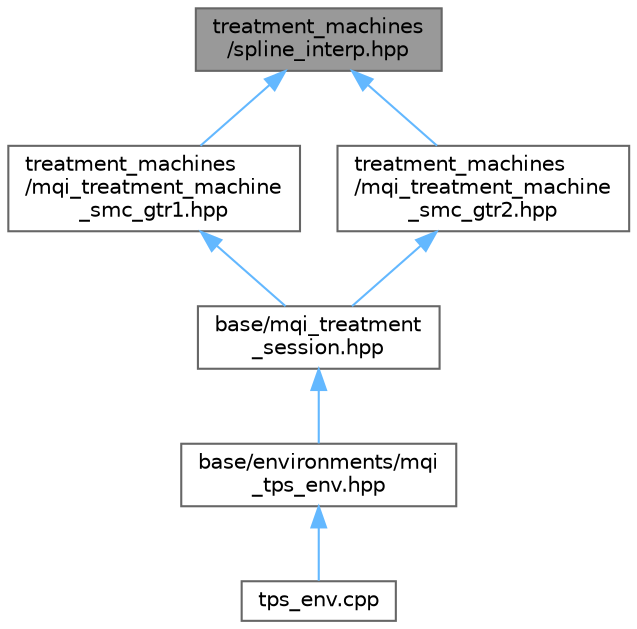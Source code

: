 digraph "treatment_machines/spline_interp.hpp"
{
 // LATEX_PDF_SIZE
  bgcolor="transparent";
  edge [fontname=Helvetica,fontsize=10,labelfontname=Helvetica,labelfontsize=10];
  node [fontname=Helvetica,fontsize=10,shape=box,height=0.2,width=0.4];
  Node1 [id="Node000001",label="treatment_machines\l/spline_interp.hpp",height=0.2,width=0.4,color="gray40", fillcolor="grey60", style="filled", fontcolor="black",tooltip=" "];
  Node1 -> Node2 [id="edge1_Node000001_Node000002",dir="back",color="steelblue1",style="solid",tooltip=" "];
  Node2 [id="Node000002",label="treatment_machines\l/mqi_treatment_machine\l_smc_gtr1.hpp",height=0.2,width=0.4,color="grey40", fillcolor="white", style="filled",URL="$mqi__treatment__machine__smc__gtr1_8hpp.html",tooltip=" "];
  Node2 -> Node3 [id="edge2_Node000002_Node000003",dir="back",color="steelblue1",style="solid",tooltip=" "];
  Node3 [id="Node000003",label="base/mqi_treatment\l_session.hpp",height=0.2,width=0.4,color="grey40", fillcolor="white", style="filled",URL="$mqi__treatment__session_8hpp.html",tooltip=" "];
  Node3 -> Node4 [id="edge3_Node000003_Node000004",dir="back",color="steelblue1",style="solid",tooltip=" "];
  Node4 [id="Node000004",label="base/environments/mqi\l_tps_env.hpp",height=0.2,width=0.4,color="grey40", fillcolor="white", style="filled",URL="$mqi__tps__env_8hpp.html",tooltip=" "];
  Node4 -> Node5 [id="edge4_Node000004_Node000005",dir="back",color="steelblue1",style="solid",tooltip=" "];
  Node5 [id="Node000005",label="tps_env.cpp",height=0.2,width=0.4,color="grey40", fillcolor="white", style="filled",URL="$tps__env_8cpp.html",tooltip="Main entry point for running a Monte Carlo simulation using the Treatment Planning System (TPS) envir..."];
  Node1 -> Node6 [id="edge5_Node000001_Node000006",dir="back",color="steelblue1",style="solid",tooltip=" "];
  Node6 [id="Node000006",label="treatment_machines\l/mqi_treatment_machine\l_smc_gtr2.hpp",height=0.2,width=0.4,color="grey40", fillcolor="white", style="filled",URL="$mqi__treatment__machine__smc__gtr2_8hpp.html",tooltip=" "];
  Node6 -> Node3 [id="edge6_Node000006_Node000003",dir="back",color="steelblue1",style="solid",tooltip=" "];
}

